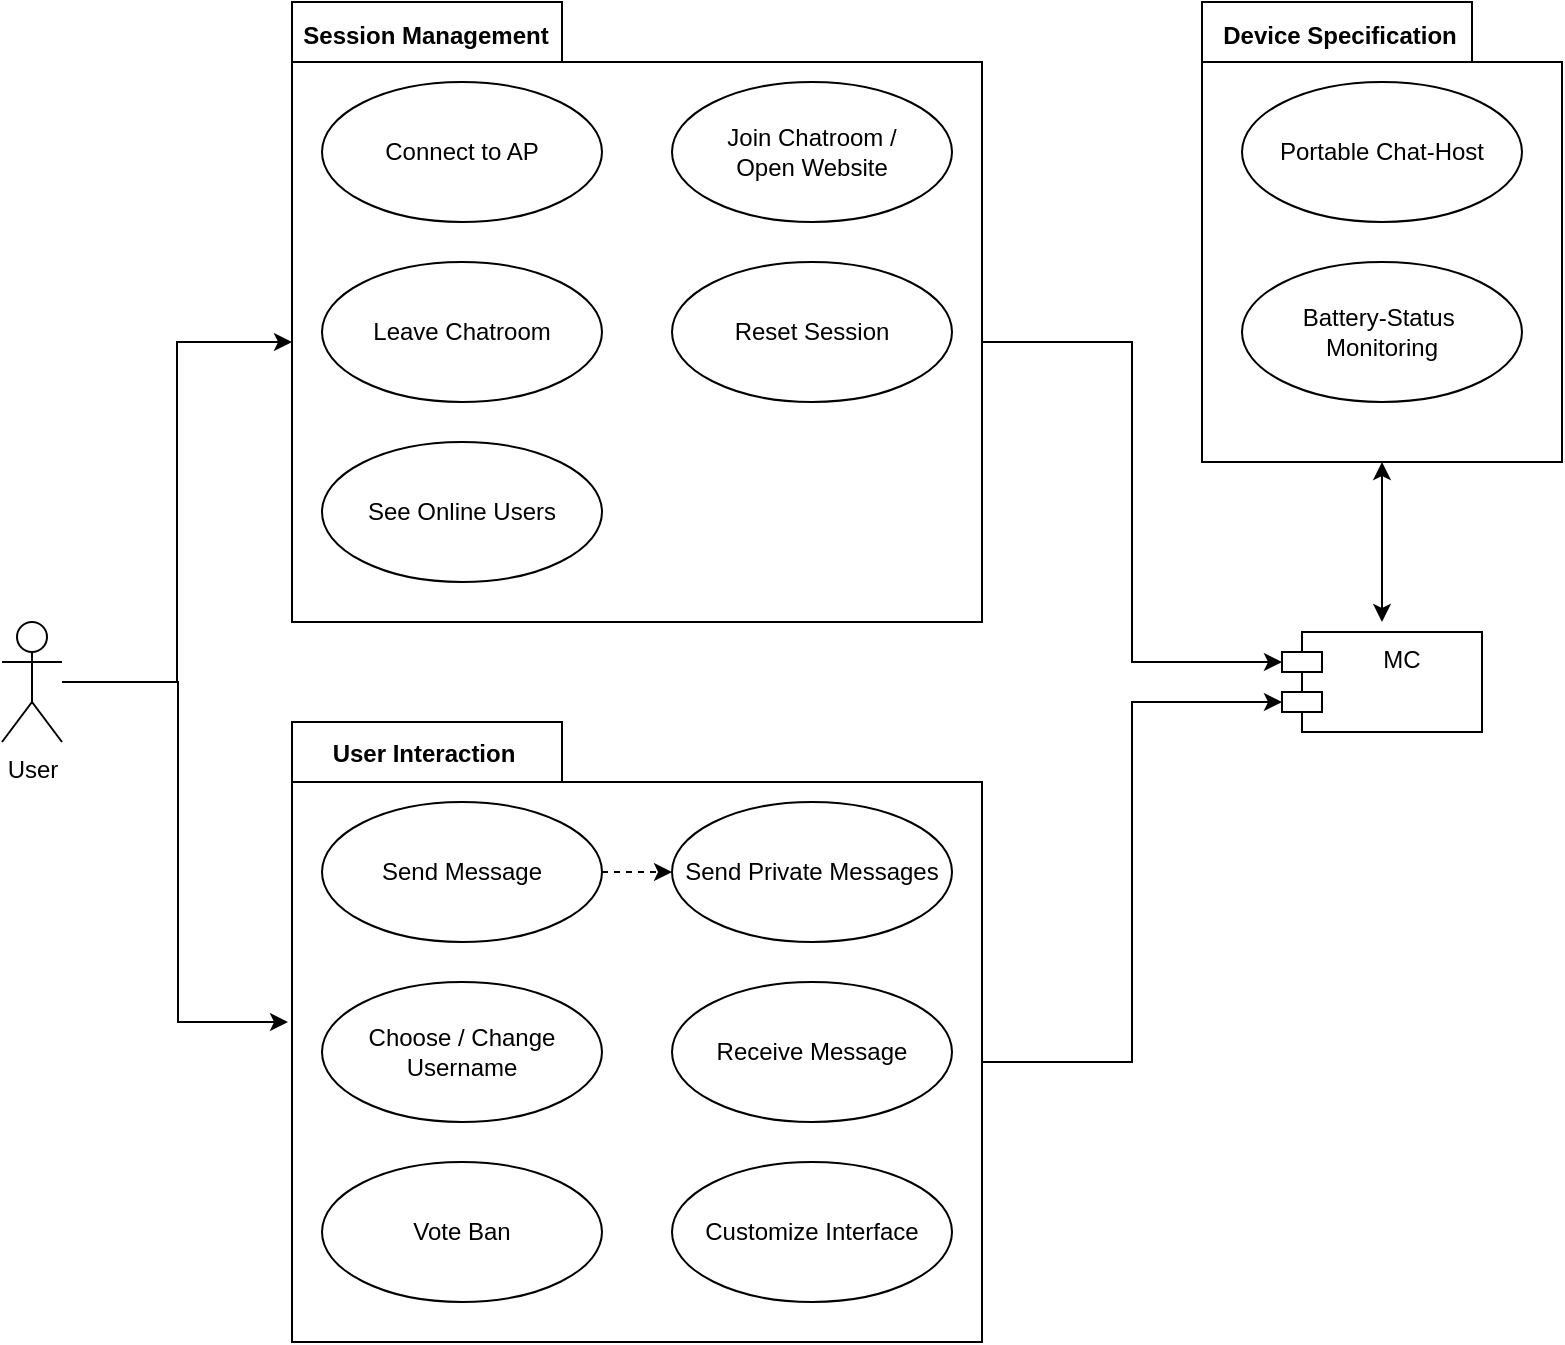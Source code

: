 <mxfile version="20.4.2" type="github">
  <diagram name="Page-1" id="c4acf3e9-155e-7222-9cf6-157b1a14988f">
    <mxGraphModel dx="1038" dy="570" grid="1" gridSize="10" guides="1" tooltips="1" connect="1" arrows="1" fold="1" page="1" pageScale="1" pageWidth="850" pageHeight="1100" background="none" math="0" shadow="0">
      <root>
        <mxCell id="0" />
        <mxCell id="1" parent="0" />
        <mxCell id="sQ1axszD74xLEQbUiFPQ-32" style="edgeStyle=orthogonalEdgeStyle;rounded=0;orthogonalLoop=1;jettySize=auto;html=1;entryX=0;entryY=0;entryDx=0;entryDy=170;entryPerimeter=0;" parent="1" source="sQ1axszD74xLEQbUiFPQ-2" target="sQ1axszD74xLEQbUiFPQ-8" edge="1">
          <mxGeometry relative="1" as="geometry" />
        </mxCell>
        <mxCell id="sQ1axszD74xLEQbUiFPQ-34" style="edgeStyle=orthogonalEdgeStyle;rounded=0;orthogonalLoop=1;jettySize=auto;html=1;" parent="1" source="sQ1axszD74xLEQbUiFPQ-2" edge="1">
          <mxGeometry relative="1" as="geometry">
            <mxPoint x="163" y="590" as="targetPoint" />
            <Array as="points">
              <mxPoint x="108" y="420" />
              <mxPoint x="108" y="590" />
              <mxPoint x="163" y="590" />
            </Array>
          </mxGeometry>
        </mxCell>
        <mxCell id="sQ1axszD74xLEQbUiFPQ-2" value="User" style="shape=umlActor;verticalLabelPosition=bottom;verticalAlign=top;html=1;" parent="1" vertex="1">
          <mxGeometry x="20" y="390" width="30" height="60" as="geometry" />
        </mxCell>
        <mxCell id="sQ1axszD74xLEQbUiFPQ-36" style="edgeStyle=orthogonalEdgeStyle;rounded=0;orthogonalLoop=1;jettySize=auto;html=1;exitX=0;exitY=0;exitDx=345;exitDy=170;exitPerimeter=0;entryX=0;entryY=0;entryDx=0;entryDy=15;entryPerimeter=0;" parent="1" source="sQ1axszD74xLEQbUiFPQ-8" target="sQ1axszD74xLEQbUiFPQ-35" edge="1">
          <mxGeometry relative="1" as="geometry" />
        </mxCell>
        <mxCell id="sQ1axszD74xLEQbUiFPQ-8" value="&lt;h1&gt;&lt;br&gt;&lt;/h1&gt;" style="shape=folder;fontStyle=1;spacingTop=10;tabWidth=135;tabHeight=30;tabPosition=left;html=1;align=center;" parent="1" vertex="1">
          <mxGeometry x="165" y="80" width="345" height="310" as="geometry" />
        </mxCell>
        <mxCell id="sQ1axszD74xLEQbUiFPQ-9" value="Session Management" style="text;align=center;fontStyle=1;verticalAlign=middle;spacingLeft=3;spacingRight=3;strokeColor=none;rotatable=0;points=[[0,0.5],[1,0.5]];portConstraint=eastwest;" parent="1" vertex="1">
          <mxGeometry x="192" y="83" width="80" height="26" as="geometry" />
        </mxCell>
        <mxCell id="sQ1axszD74xLEQbUiFPQ-10" value="Connect to AP" style="ellipse;whiteSpace=wrap;html=1;" parent="1" vertex="1">
          <mxGeometry x="180" y="120" width="140" height="70" as="geometry" />
        </mxCell>
        <mxCell id="sQ1axszD74xLEQbUiFPQ-11" value="Join Chatroom /&lt;br&gt;Open Website" style="ellipse;whiteSpace=wrap;html=1;" parent="1" vertex="1">
          <mxGeometry x="355" y="120" width="140" height="70" as="geometry" />
        </mxCell>
        <mxCell id="sQ1axszD74xLEQbUiFPQ-12" value="Leave Chatroom" style="ellipse;whiteSpace=wrap;html=1;" parent="1" vertex="1">
          <mxGeometry x="180" y="210" width="140" height="70" as="geometry" />
        </mxCell>
        <mxCell id="sQ1axszD74xLEQbUiFPQ-13" value="Reset Session" style="ellipse;whiteSpace=wrap;html=1;" parent="1" vertex="1">
          <mxGeometry x="355" y="210" width="140" height="70" as="geometry" />
        </mxCell>
        <mxCell id="sQ1axszD74xLEQbUiFPQ-37" style="edgeStyle=orthogonalEdgeStyle;rounded=0;orthogonalLoop=1;jettySize=auto;html=1;exitX=0;exitY=0;exitDx=345;exitDy=170;exitPerimeter=0;entryX=0;entryY=0;entryDx=0;entryDy=35;entryPerimeter=0;" parent="1" source="sQ1axszD74xLEQbUiFPQ-16" target="sQ1axszD74xLEQbUiFPQ-35" edge="1">
          <mxGeometry relative="1" as="geometry" />
        </mxCell>
        <mxCell id="sQ1axszD74xLEQbUiFPQ-16" value="&lt;h1&gt;&lt;br&gt;&lt;/h1&gt;" style="shape=folder;fontStyle=1;spacingTop=10;tabWidth=135;tabHeight=30;tabPosition=left;html=1;align=center;" parent="1" vertex="1">
          <mxGeometry x="165" y="440" width="345" height="310" as="geometry" />
        </mxCell>
        <mxCell id="sQ1axszD74xLEQbUiFPQ-17" value="User Interaction" style="text;align=center;fontStyle=1;verticalAlign=middle;spacingLeft=3;spacingRight=3;strokeColor=none;rotatable=0;points=[[0,0.5],[1,0.5]];portConstraint=eastwest;" parent="1" vertex="1">
          <mxGeometry x="191" y="442" width="80" height="26" as="geometry" />
        </mxCell>
        <mxCell id="sQ1axszD74xLEQbUiFPQ-22" style="edgeStyle=orthogonalEdgeStyle;rounded=0;orthogonalLoop=1;jettySize=auto;html=1;exitX=1;exitY=0.5;exitDx=0;exitDy=0;entryX=0;entryY=0.5;entryDx=0;entryDy=0;dashed=1;" parent="1" source="sQ1axszD74xLEQbUiFPQ-18" target="sQ1axszD74xLEQbUiFPQ-21" edge="1">
          <mxGeometry relative="1" as="geometry" />
        </mxCell>
        <mxCell id="sQ1axszD74xLEQbUiFPQ-18" value="Send Message" style="ellipse;whiteSpace=wrap;html=1;" parent="1" vertex="1">
          <mxGeometry x="180" y="480" width="140" height="70" as="geometry" />
        </mxCell>
        <mxCell id="sQ1axszD74xLEQbUiFPQ-19" value="Receive Message" style="ellipse;whiteSpace=wrap;html=1;" parent="1" vertex="1">
          <mxGeometry x="355" y="570" width="140" height="70" as="geometry" />
        </mxCell>
        <mxCell id="sQ1axszD74xLEQbUiFPQ-20" value="Choose / Change Username" style="ellipse;whiteSpace=wrap;html=1;" parent="1" vertex="1">
          <mxGeometry x="180" y="570" width="140" height="70" as="geometry" />
        </mxCell>
        <mxCell id="sQ1axszD74xLEQbUiFPQ-21" value="Send Private Messages" style="ellipse;whiteSpace=wrap;html=1;" parent="1" vertex="1">
          <mxGeometry x="355" y="480" width="140" height="70" as="geometry" />
        </mxCell>
        <mxCell id="sQ1axszD74xLEQbUiFPQ-23" value="See Online Users" style="ellipse;whiteSpace=wrap;html=1;" parent="1" vertex="1">
          <mxGeometry x="180" y="300" width="140" height="70" as="geometry" />
        </mxCell>
        <mxCell id="sQ1axszD74xLEQbUiFPQ-38" style="edgeStyle=orthogonalEdgeStyle;rounded=0;orthogonalLoop=1;jettySize=auto;html=1;exitX=0.5;exitY=1;exitDx=0;exitDy=0;exitPerimeter=0;startArrow=classic;startFill=1;" parent="1" source="sQ1axszD74xLEQbUiFPQ-25" edge="1">
          <mxGeometry relative="1" as="geometry">
            <mxPoint x="710" y="390" as="targetPoint" />
          </mxGeometry>
        </mxCell>
        <mxCell id="sQ1axszD74xLEQbUiFPQ-25" value="&lt;h1&gt;&lt;br&gt;&lt;/h1&gt;" style="shape=folder;fontStyle=1;spacingTop=10;tabWidth=135;tabHeight=30;tabPosition=left;html=1;align=center;" parent="1" vertex="1">
          <mxGeometry x="620" y="80" width="180" height="230" as="geometry" />
        </mxCell>
        <mxCell id="sQ1axszD74xLEQbUiFPQ-26" value="Device Specification" style="text;align=center;fontStyle=1;verticalAlign=middle;spacingLeft=3;spacingRight=3;strokeColor=none;rotatable=0;points=[[0,0.5],[1,0.5]];portConstraint=eastwest;" parent="1" vertex="1">
          <mxGeometry x="649" y="83" width="80" height="26" as="geometry" />
        </mxCell>
        <mxCell id="sQ1axszD74xLEQbUiFPQ-27" value="Vote Ban" style="ellipse;whiteSpace=wrap;html=1;" parent="1" vertex="1">
          <mxGeometry x="180" y="660" width="140" height="70" as="geometry" />
        </mxCell>
        <mxCell id="sQ1axszD74xLEQbUiFPQ-28" value="Portable Chat-Host" style="ellipse;whiteSpace=wrap;html=1;" parent="1" vertex="1">
          <mxGeometry x="640" y="120" width="140" height="70" as="geometry" />
        </mxCell>
        <mxCell id="sQ1axszD74xLEQbUiFPQ-29" value="Battery-Status&amp;nbsp; Monitoring" style="ellipse;whiteSpace=wrap;html=1;" parent="1" vertex="1">
          <mxGeometry x="640" y="210" width="140" height="70" as="geometry" />
        </mxCell>
        <mxCell id="sQ1axszD74xLEQbUiFPQ-31" value="Customize Interface" style="ellipse;whiteSpace=wrap;html=1;" parent="1" vertex="1">
          <mxGeometry x="355" y="660" width="140" height="70" as="geometry" />
        </mxCell>
        <mxCell id="sQ1axszD74xLEQbUiFPQ-35" value="MC" style="shape=module;align=left;spacingLeft=20;align=center;verticalAlign=top;" parent="1" vertex="1">
          <mxGeometry x="660" y="395" width="100" height="50" as="geometry" />
        </mxCell>
      </root>
    </mxGraphModel>
  </diagram>
</mxfile>
